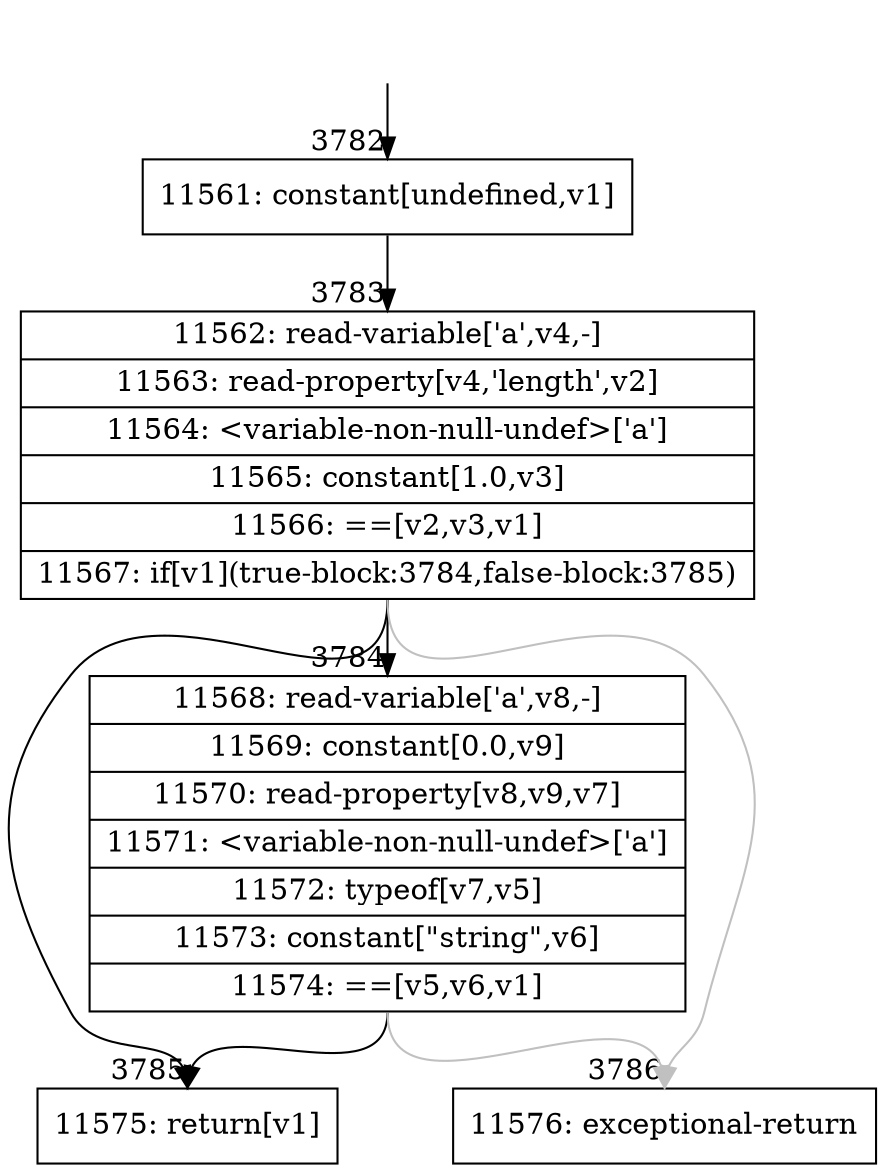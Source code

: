 digraph {
rankdir="TD"
BB_entry255[shape=none,label=""];
BB_entry255 -> BB3782 [tailport=s, headport=n, headlabel="    3782"]
BB3782 [shape=record label="{11561: constant[undefined,v1]}" ] 
BB3782 -> BB3783 [tailport=s, headport=n, headlabel="      3783"]
BB3783 [shape=record label="{11562: read-variable['a',v4,-]|11563: read-property[v4,'length',v2]|11564: \<variable-non-null-undef\>['a']|11565: constant[1.0,v3]|11566: ==[v2,v3,v1]|11567: if[v1](true-block:3784,false-block:3785)}" ] 
BB3783 -> BB3785 [tailport=s, headport=n, headlabel="      3785"]
BB3783 -> BB3784 [tailport=s, headport=n, headlabel="      3784"]
BB3783 -> BB3786 [tailport=s, headport=n, color=gray, headlabel="      3786"]
BB3784 [shape=record label="{11568: read-variable['a',v8,-]|11569: constant[0.0,v9]|11570: read-property[v8,v9,v7]|11571: \<variable-non-null-undef\>['a']|11572: typeof[v7,v5]|11573: constant[\"string\",v6]|11574: ==[v5,v6,v1]}" ] 
BB3784 -> BB3785 [tailport=s, headport=n]
BB3784 -> BB3786 [tailport=s, headport=n, color=gray]
BB3785 [shape=record label="{11575: return[v1]}" ] 
BB3786 [shape=record label="{11576: exceptional-return}" ] 
//#$~ 4806
}

